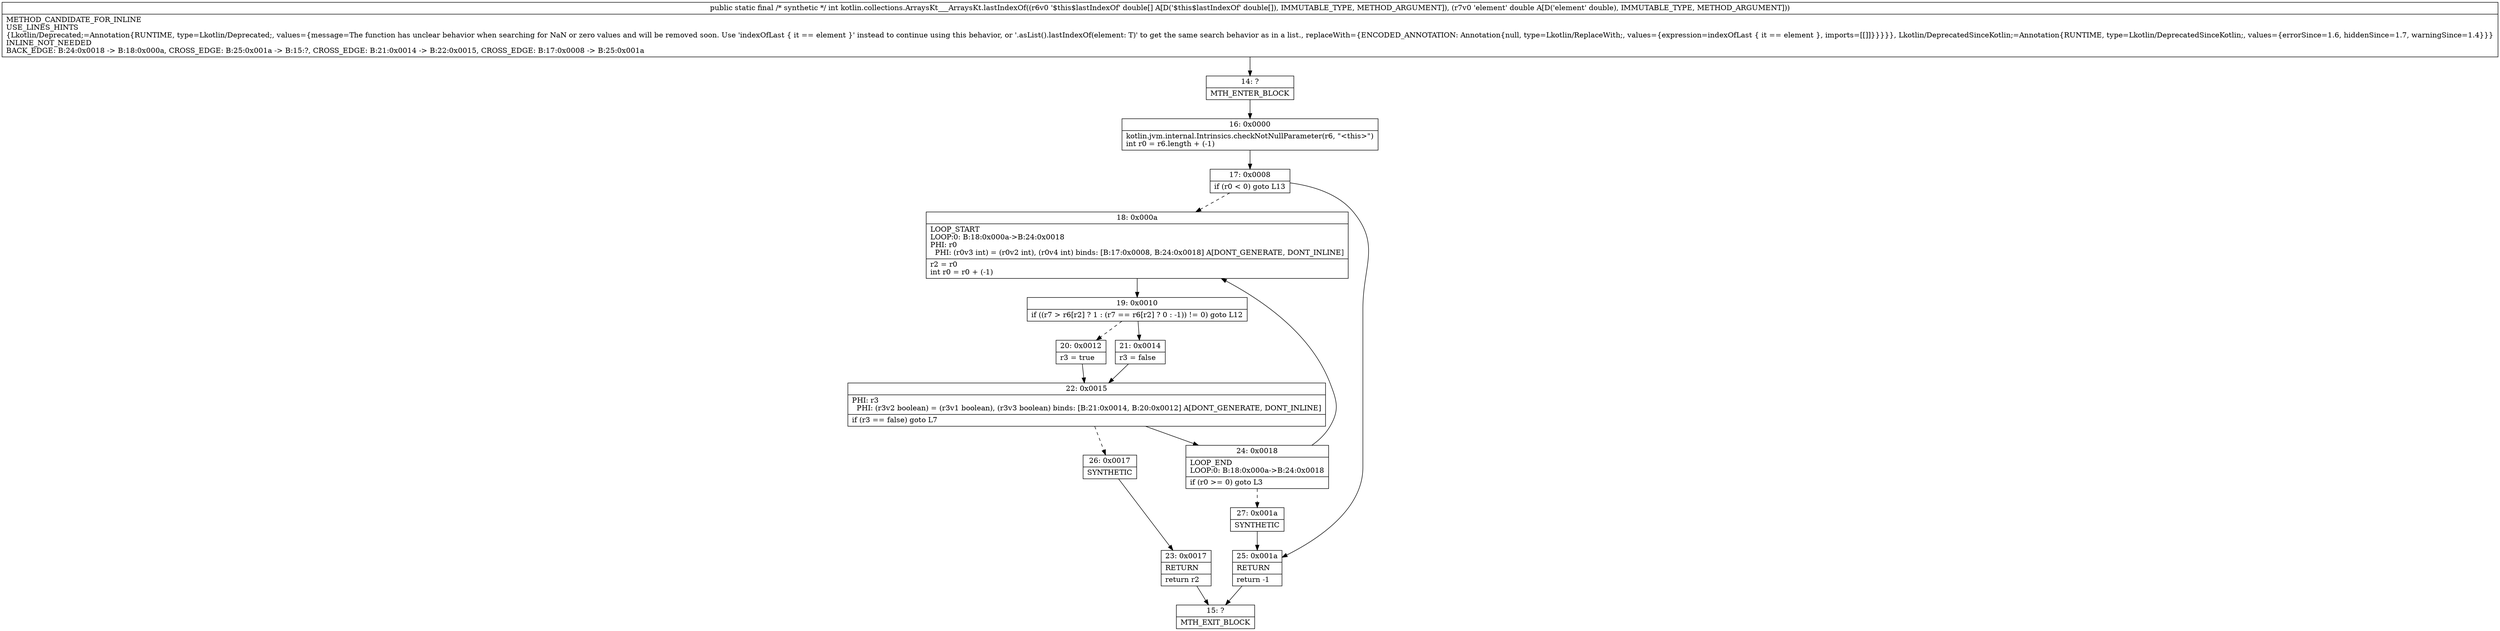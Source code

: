 digraph "CFG forkotlin.collections.ArraysKt___ArraysKt.lastIndexOf([DD)I" {
Node_14 [shape=record,label="{14\:\ ?|MTH_ENTER_BLOCK\l}"];
Node_16 [shape=record,label="{16\:\ 0x0000|kotlin.jvm.internal.Intrinsics.checkNotNullParameter(r6, \"\<this\>\")\lint r0 = r6.length + (\-1)\l}"];
Node_17 [shape=record,label="{17\:\ 0x0008|if (r0 \< 0) goto L13\l}"];
Node_18 [shape=record,label="{18\:\ 0x000a|LOOP_START\lLOOP:0: B:18:0x000a\-\>B:24:0x0018\lPHI: r0 \l  PHI: (r0v3 int) = (r0v2 int), (r0v4 int) binds: [B:17:0x0008, B:24:0x0018] A[DONT_GENERATE, DONT_INLINE]\l|r2 = r0\lint r0 = r0 + (\-1)\l}"];
Node_19 [shape=record,label="{19\:\ 0x0010|if ((r7 \> r6[r2] ? 1 : (r7 == r6[r2] ? 0 : \-1)) != 0) goto L12\l}"];
Node_20 [shape=record,label="{20\:\ 0x0012|r3 = true\l}"];
Node_22 [shape=record,label="{22\:\ 0x0015|PHI: r3 \l  PHI: (r3v2 boolean) = (r3v1 boolean), (r3v3 boolean) binds: [B:21:0x0014, B:20:0x0012] A[DONT_GENERATE, DONT_INLINE]\l|if (r3 == false) goto L7\l}"];
Node_24 [shape=record,label="{24\:\ 0x0018|LOOP_END\lLOOP:0: B:18:0x000a\-\>B:24:0x0018\l|if (r0 \>= 0) goto L3\l}"];
Node_27 [shape=record,label="{27\:\ 0x001a|SYNTHETIC\l}"];
Node_26 [shape=record,label="{26\:\ 0x0017|SYNTHETIC\l}"];
Node_23 [shape=record,label="{23\:\ 0x0017|RETURN\l|return r2\l}"];
Node_15 [shape=record,label="{15\:\ ?|MTH_EXIT_BLOCK\l}"];
Node_21 [shape=record,label="{21\:\ 0x0014|r3 = false\l}"];
Node_25 [shape=record,label="{25\:\ 0x001a|RETURN\l|return \-1\l}"];
MethodNode[shape=record,label="{public static final \/* synthetic *\/ int kotlin.collections.ArraysKt___ArraysKt.lastIndexOf((r6v0 '$this$lastIndexOf' double[] A[D('$this$lastIndexOf' double[]), IMMUTABLE_TYPE, METHOD_ARGUMENT]), (r7v0 'element' double A[D('element' double), IMMUTABLE_TYPE, METHOD_ARGUMENT]))  | METHOD_CANDIDATE_FOR_INLINE\lUSE_LINES_HINTS\l\{Lkotlin\/Deprecated;=Annotation\{RUNTIME, type=Lkotlin\/Deprecated;, values=\{message=The function has unclear behavior when searching for NaN or zero values and will be removed soon. Use 'indexOfLast \{ it == element \}' instead to continue using this behavior, or '.asList().lastIndexOf(element: T)' to get the same search behavior as in a list., replaceWith=\{ENCODED_ANNOTATION: Annotation\{null, type=Lkotlin\/ReplaceWith;, values=\{expression=indexOfLast \{ it == element \}, imports=[[]]\}\}\}\}\}, Lkotlin\/DeprecatedSinceKotlin;=Annotation\{RUNTIME, type=Lkotlin\/DeprecatedSinceKotlin;, values=\{errorSince=1.6, hiddenSince=1.7, warningSince=1.4\}\}\}\lINLINE_NOT_NEEDED\lBACK_EDGE: B:24:0x0018 \-\> B:18:0x000a, CROSS_EDGE: B:25:0x001a \-\> B:15:?, CROSS_EDGE: B:21:0x0014 \-\> B:22:0x0015, CROSS_EDGE: B:17:0x0008 \-\> B:25:0x001a\l}"];
MethodNode -> Node_14;Node_14 -> Node_16;
Node_16 -> Node_17;
Node_17 -> Node_18[style=dashed];
Node_17 -> Node_25;
Node_18 -> Node_19;
Node_19 -> Node_20[style=dashed];
Node_19 -> Node_21;
Node_20 -> Node_22;
Node_22 -> Node_24;
Node_22 -> Node_26[style=dashed];
Node_24 -> Node_18;
Node_24 -> Node_27[style=dashed];
Node_27 -> Node_25;
Node_26 -> Node_23;
Node_23 -> Node_15;
Node_21 -> Node_22;
Node_25 -> Node_15;
}

